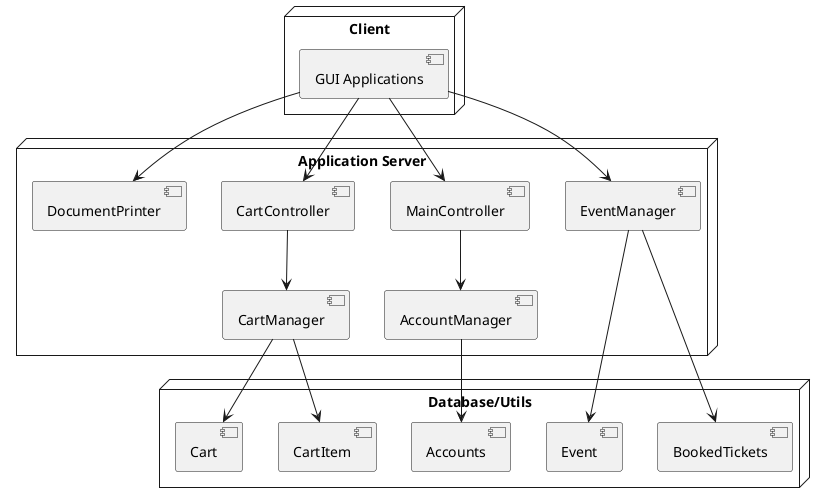@startuml
node "Client" {
    [GUI Applications]
}

node "Application Server" {
    [MainController]
    [CartController]
    [AccountManager]
    [CartManager]
    [EventManager]
    [DocumentPrinter]
}

node "Database/Utils" {
    [Accounts]
    [Cart]
    [CartItem]
    [Event]
    [BookedTickets]
}

' Verbindungen zwischen den Knoten
[GUI Applications] --> [MainController]
[MainController] --> [AccountManager]
[AccountManager] --> [Accounts]
[CartController] --> [CartManager]
[CartManager] --> [Cart]
[CartManager] --> [CartItem]
[EventManager] --> [Event]
[EventManager] --> [BookedTickets]
[GUI Applications] --> [DocumentPrinter]
[GUI Applications] --> [CartController]
[GUI Applications] --> [EventManager]
@enduml
